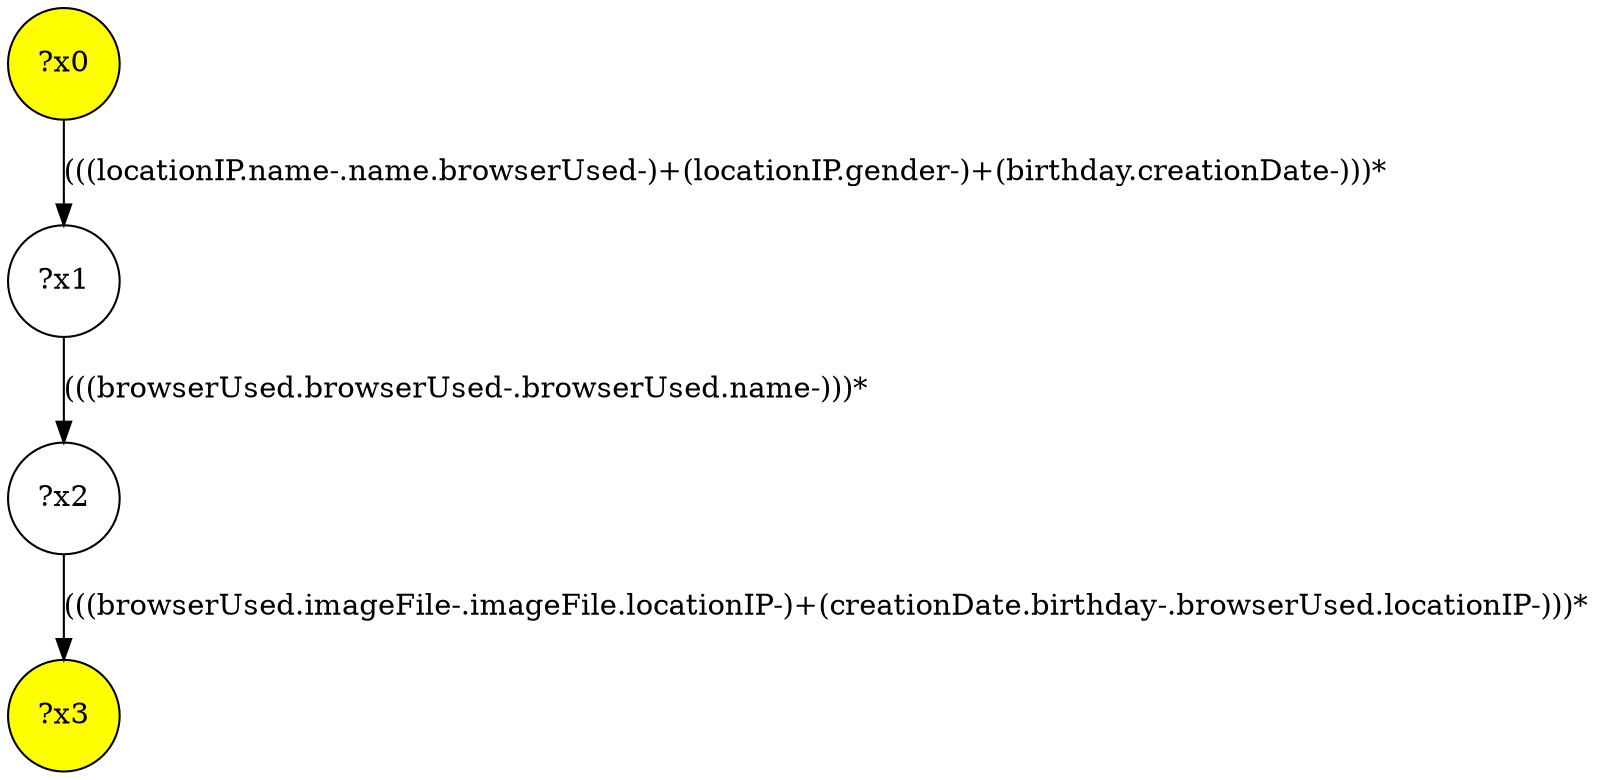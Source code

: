 digraph g {
	x0 [fillcolor="yellow", style="filled," shape=circle, label="?x0"];
	x3 [fillcolor="yellow", style="filled," shape=circle, label="?x3"];
	x1 [shape=circle, label="?x1"];
	x0 -> x1 [label="(((locationIP.name-.name.browserUsed-)+(locationIP.gender-)+(birthday.creationDate-)))*"];
	x2 [shape=circle, label="?x2"];
	x1 -> x2 [label="(((browserUsed.browserUsed-.browserUsed.name-)))*"];
	x2 -> x3 [label="(((browserUsed.imageFile-.imageFile.locationIP-)+(creationDate.birthday-.browserUsed.locationIP-)))*"];
}
